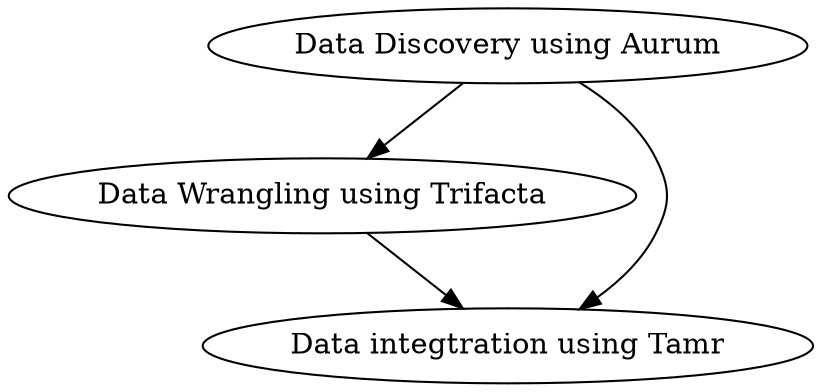 digraph {
	A [label="Data Discovery using Aurum"]
	B [label="Data Wrangling using Trifacta"]
	C [label="Data integtration using Tamr"]
	A -> B
	A -> C
	B -> C
}
